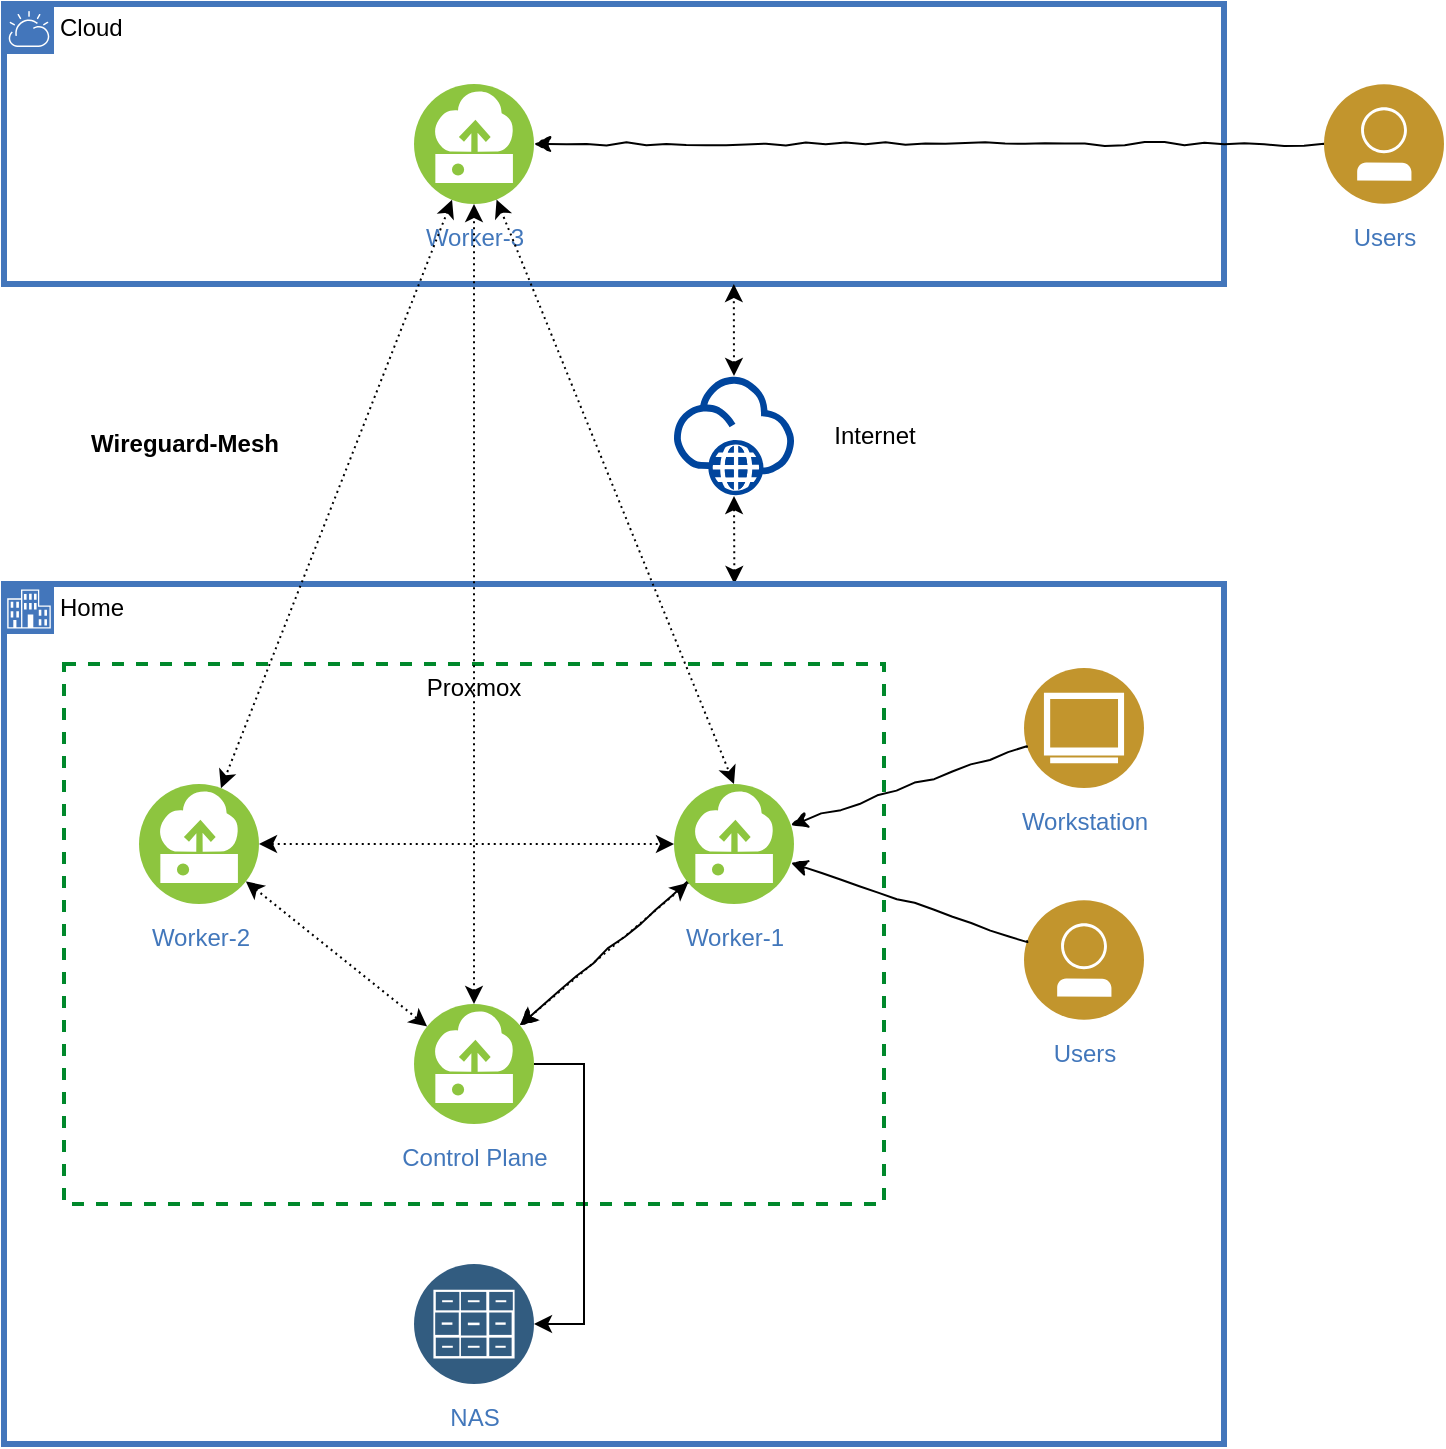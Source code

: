 <mxfile version="13.0.3" type="device"><diagram id="te0_yDpRAMq_gAx3pu_6" name="Page-1"><mxGraphModel dx="1364" dy="817" grid="1" gridSize="10" guides="1" tooltips="1" connect="1" arrows="1" fold="1" page="1" pageScale="1" pageWidth="1169" pageHeight="827" math="0" shadow="0"><root><mxCell id="0"/><mxCell id="1" parent="0"/><mxCell id="WKdpZdlVXlDxjPlYjMR6-37" style="edgeStyle=none;rounded=0;orthogonalLoop=1;jettySize=auto;html=1;dashed=1;dashPattern=1 2;startArrow=classic;startFill=1;exitX=0.603;exitY=0;exitDx=0;exitDy=0;exitPerimeter=0;" parent="1" target="WKdpZdlVXlDxjPlYjMR6-16" edge="1"><mxGeometry relative="1" as="geometry"><mxPoint x="485.19" y="360" as="sourcePoint"/></mxGeometry></mxCell><mxCell id="WKdpZdlVXlDxjPlYjMR6-11" value="Home" style="shape=mxgraph.ibm.box;prType=enterprise;fontStyle=0;verticalAlign=top;align=left;spacingLeft=32;spacingTop=4;fillColor=none;rounded=0;whiteSpace=wrap;html=1;strokeColor=#4376BB;strokeWidth=3;dashed=0;container=1;spacing=-4;collapsible=0;expand=0;recursiveResize=0;" parent="1" vertex="1"><mxGeometry x="120" y="360" width="610" height="430" as="geometry"/></mxCell><mxCell id="WKdpZdlVXlDxjPlYjMR6-14" value="Proxmox" style="fontStyle=0;verticalAlign=top;align=center;spacingTop=-2;fillColor=none;rounded=0;whiteSpace=wrap;html=1;strokeColor=#00882B;strokeWidth=2;dashed=1;container=1;collapsible=0;expand=0;recursiveResize=0;" parent="WKdpZdlVXlDxjPlYjMR6-11" vertex="1"><mxGeometry x="30" y="40" width="410" height="270" as="geometry"/></mxCell><mxCell id="WKdpZdlVXlDxjPlYjMR6-19" value="Worker-2" style="aspect=fixed;perimeter=ellipsePerimeter;html=1;align=center;shadow=0;dashed=0;fontColor=#4277BB;labelBackgroundColor=#ffffff;fontSize=12;spacingTop=3;image;image=img/lib/ibm/vpc/Instance.svg;strokeWidth=1;fillColor=none;" parent="WKdpZdlVXlDxjPlYjMR6-14" vertex="1"><mxGeometry x="37.5" y="60" width="60" height="60" as="geometry"/></mxCell><mxCell id="WKdpZdlVXlDxjPlYjMR6-17" value="Control Plane" style="aspect=fixed;perimeter=ellipsePerimeter;html=1;align=center;shadow=0;dashed=0;fontColor=#4277BB;labelBackgroundColor=#ffffff;fontSize=12;spacingTop=3;image;image=img/lib/ibm/vpc/Instance.svg;strokeWidth=1;fillColor=none;" parent="WKdpZdlVXlDxjPlYjMR6-14" vertex="1"><mxGeometry x="175" y="170" width="60" height="60" as="geometry"/></mxCell><mxCell id="WKdpZdlVXlDxjPlYjMR6-29" style="edgeStyle=none;rounded=0;orthogonalLoop=1;jettySize=auto;html=1;dashed=1;dashPattern=1 2;startArrow=classic;startFill=1;" parent="WKdpZdlVXlDxjPlYjMR6-14" source="WKdpZdlVXlDxjPlYjMR6-19" target="WKdpZdlVXlDxjPlYjMR6-17" edge="1"><mxGeometry relative="1" as="geometry"><mxPoint x="210" y="100" as="sourcePoint"/><mxPoint x="210" y="-270" as="targetPoint"/></mxGeometry></mxCell><mxCell id="WKdpZdlVXlDxjPlYjMR6-20" value="Workstation" style="aspect=fixed;perimeter=ellipsePerimeter;html=1;align=center;shadow=0;dashed=0;fontColor=#4277BB;labelBackgroundColor=#ffffff;fontSize=12;spacingTop=3;image;image=img/lib/ibm/users/browser.svg;strokeWidth=1;fillColor=none;" parent="WKdpZdlVXlDxjPlYjMR6-11" vertex="1"><mxGeometry x="510" y="42" width="60" height="60" as="geometry"/></mxCell><mxCell id="2xFaT2v10hB5jjDb95ed-2" value="Users" style="aspect=fixed;perimeter=ellipsePerimeter;html=1;align=center;shadow=0;dashed=0;fontColor=#4277BB;labelBackgroundColor=#ffffff;fontSize=12;spacingTop=3;image;image=img/lib/ibm/users/user.svg;" vertex="1" parent="WKdpZdlVXlDxjPlYjMR6-11"><mxGeometry x="510" y="158" width="60" height="60" as="geometry"/></mxCell><mxCell id="2xFaT2v10hB5jjDb95ed-7" style="edgeStyle=orthogonalEdgeStyle;rounded=0;comic=0;orthogonalLoop=1;jettySize=auto;html=1;startArrow=classic;startFill=1;endArrow=none;endFill=0;" edge="1" parent="WKdpZdlVXlDxjPlYjMR6-11" source="2xFaT2v10hB5jjDb95ed-5" target="WKdpZdlVXlDxjPlYjMR6-17"><mxGeometry relative="1" as="geometry"><Array as="points"><mxPoint x="290" y="370"/><mxPoint x="290" y="240"/></Array></mxGeometry></mxCell><mxCell id="2xFaT2v10hB5jjDb95ed-5" value="NAS" style="aspect=fixed;perimeter=ellipsePerimeter;html=1;align=center;shadow=0;dashed=0;fontColor=#4277BB;labelBackgroundColor=#ffffff;fontSize=12;spacingTop=3;image;image=img/lib/ibm/data/file_repository.svg;" vertex="1" parent="WKdpZdlVXlDxjPlYjMR6-11"><mxGeometry x="205" y="340" width="60" height="60" as="geometry"/></mxCell><mxCell id="WKdpZdlVXlDxjPlYjMR6-13" value="Cloud" style="shape=mxgraph.ibm.box;prType=cloud;fontStyle=0;verticalAlign=top;align=left;spacingLeft=32;spacingTop=4;fillColor=none;rounded=0;whiteSpace=wrap;html=1;strokeColor=#4376BB;strokeWidth=3;dashed=0;container=1;spacing=-4;collapsible=0;expand=0;recursiveResize=0;" parent="1" vertex="1"><mxGeometry x="120" y="70" width="610" height="140" as="geometry"/></mxCell><mxCell id="WKdpZdlVXlDxjPlYjMR6-21" value="Worker-3" style="aspect=fixed;perimeter=ellipsePerimeter;html=1;align=center;shadow=0;dashed=0;fontColor=#4277BB;labelBackgroundColor=#ffffff;fontSize=12;spacingTop=3;image;image=img/lib/ibm/vpc/Instance.svg;strokeWidth=1;fillColor=none;" parent="WKdpZdlVXlDxjPlYjMR6-13" vertex="1"><mxGeometry x="205" y="40" width="60" height="60" as="geometry"/></mxCell><mxCell id="WKdpZdlVXlDxjPlYjMR6-38" style="edgeStyle=none;rounded=0;orthogonalLoop=1;jettySize=auto;html=1;dashed=1;dashPattern=1 2;startArrow=classic;startFill=1;entryX=0.767;entryY=1.02;entryDx=0;entryDy=0;entryPerimeter=0;" parent="1" source="WKdpZdlVXlDxjPlYjMR6-16" edge="1"><mxGeometry relative="1" as="geometry"><mxPoint x="484.91" y="210" as="targetPoint"/></mxGeometry></mxCell><mxCell id="WKdpZdlVXlDxjPlYjMR6-16" value="" style="aspect=fixed;perimeter=ellipsePerimeter;html=1;align=center;shadow=0;dashed=0;fontColor=#4277BB;labelBackgroundColor=#ffffff;fontSize=12;spacingTop=3;image;image=img/lib/ibm/vpc/Internet.svg;strokeWidth=1;fillColor=none;" parent="1" vertex="1"><mxGeometry x="455" y="256" width="60" height="60" as="geometry"/></mxCell><mxCell id="WKdpZdlVXlDxjPlYjMR6-23" style="rounded=0;orthogonalLoop=1;jettySize=auto;html=1;entryX=0.5;entryY=0;entryDx=0;entryDy=0;dashed=1;dashPattern=1 2;startArrow=classic;startFill=1;" parent="1" source="WKdpZdlVXlDxjPlYjMR6-21" target="WKdpZdlVXlDxjPlYjMR6-18" edge="1"><mxGeometry relative="1" as="geometry"/></mxCell><mxCell id="WKdpZdlVXlDxjPlYjMR6-36" style="edgeStyle=none;rounded=0;orthogonalLoop=1;jettySize=auto;html=1;dashed=1;dashPattern=1 2;startArrow=classic;startFill=1;" parent="1" source="WKdpZdlVXlDxjPlYjMR6-17" target="WKdpZdlVXlDxjPlYjMR6-21" edge="1"><mxGeometry relative="1" as="geometry"/></mxCell><mxCell id="WKdpZdlVXlDxjPlYjMR6-30" style="edgeStyle=none;rounded=0;orthogonalLoop=1;jettySize=auto;html=1;dashed=1;dashPattern=1 2;startArrow=classic;startFill=1;" parent="1" source="WKdpZdlVXlDxjPlYjMR6-21" target="WKdpZdlVXlDxjPlYjMR6-19" edge="1"><mxGeometry relative="1" as="geometry"/></mxCell><mxCell id="WKdpZdlVXlDxjPlYjMR6-31" style="edgeStyle=none;rounded=0;orthogonalLoop=1;jettySize=auto;html=1;dashed=1;dashPattern=1 2;startArrow=classic;startFill=1;" parent="1" source="WKdpZdlVXlDxjPlYjMR6-18" target="WKdpZdlVXlDxjPlYjMR6-17" edge="1"><mxGeometry relative="1" as="geometry"/></mxCell><mxCell id="WKdpZdlVXlDxjPlYjMR6-40" value="Internet" style="text;html=1;align=center;verticalAlign=middle;resizable=0;points=[];autosize=1;" parent="1" vertex="1"><mxGeometry x="525" y="276" width="60" height="20" as="geometry"/></mxCell><mxCell id="WKdpZdlVXlDxjPlYjMR6-41" value="Wireguard-Mesh" style="text;html=1;align=center;verticalAlign=middle;resizable=0;points=[];autosize=1;fontStyle=1" parent="1" vertex="1"><mxGeometry x="155" y="280" width="110" height="20" as="geometry"/></mxCell><mxCell id="WKdpZdlVXlDxjPlYjMR6-46" style="edgeStyle=none;rounded=0;orthogonalLoop=1;jettySize=auto;html=1;startArrow=none;startFill=0;comic=1;" parent="1" source="2xFaT2v10hB5jjDb95ed-1" target="WKdpZdlVXlDxjPlYjMR6-21" edge="1"><mxGeometry relative="1" as="geometry"><mxPoint x="930" y="110" as="sourcePoint"/></mxGeometry></mxCell><mxCell id="2xFaT2v10hB5jjDb95ed-1" value="Users" style="aspect=fixed;perimeter=ellipsePerimeter;html=1;align=center;shadow=0;dashed=0;fontColor=#4277BB;labelBackgroundColor=#ffffff;fontSize=12;spacingTop=3;image;image=img/lib/ibm/users/user.svg;" vertex="1" parent="1"><mxGeometry x="780" y="110" width="60" height="60" as="geometry"/></mxCell><mxCell id="WKdpZdlVXlDxjPlYjMR6-47" style="edgeStyle=none;rounded=0;orthogonalLoop=1;jettySize=auto;html=1;startArrow=none;startFill=0;comic=1;" parent="1" source="WKdpZdlVXlDxjPlYjMR6-18" target="WKdpZdlVXlDxjPlYjMR6-17" edge="1"><mxGeometry relative="1" as="geometry"/></mxCell><mxCell id="WKdpZdlVXlDxjPlYjMR6-18" value="Worker-1" style="aspect=fixed;perimeter=ellipsePerimeter;html=1;align=center;shadow=0;dashed=0;fontColor=#4277BB;labelBackgroundColor=#ffffff;fontSize=12;spacingTop=3;image;image=img/lib/ibm/vpc/Instance.svg;strokeWidth=1;fillColor=none;" parent="1" vertex="1"><mxGeometry x="455" y="460" width="60" height="60" as="geometry"/></mxCell><mxCell id="WKdpZdlVXlDxjPlYjMR6-25" style="edgeStyle=none;rounded=0;orthogonalLoop=1;jettySize=auto;html=1;dashed=1;dashPattern=1 2;startArrow=classic;startFill=1;" parent="1" source="WKdpZdlVXlDxjPlYjMR6-19" target="WKdpZdlVXlDxjPlYjMR6-18" edge="1"><mxGeometry relative="1" as="geometry"/></mxCell><mxCell id="2xFaT2v10hB5jjDb95ed-3" style="rounded=0;orthogonalLoop=1;jettySize=auto;html=1;comic=1;" edge="1" parent="1" source="2xFaT2v10hB5jjDb95ed-2" target="WKdpZdlVXlDxjPlYjMR6-18"><mxGeometry relative="1" as="geometry"/></mxCell><mxCell id="2xFaT2v10hB5jjDb95ed-6" style="edgeStyle=none;rounded=0;orthogonalLoop=1;jettySize=auto;html=1;startArrow=none;startFill=0;comic=1;" edge="1" parent="1" source="WKdpZdlVXlDxjPlYjMR6-20" target="WKdpZdlVXlDxjPlYjMR6-18"><mxGeometry relative="1" as="geometry"><mxPoint x="630" y="490" as="sourcePoint"/><mxPoint x="382.5" y="490" as="targetPoint"/></mxGeometry></mxCell></root></mxGraphModel></diagram></mxfile>